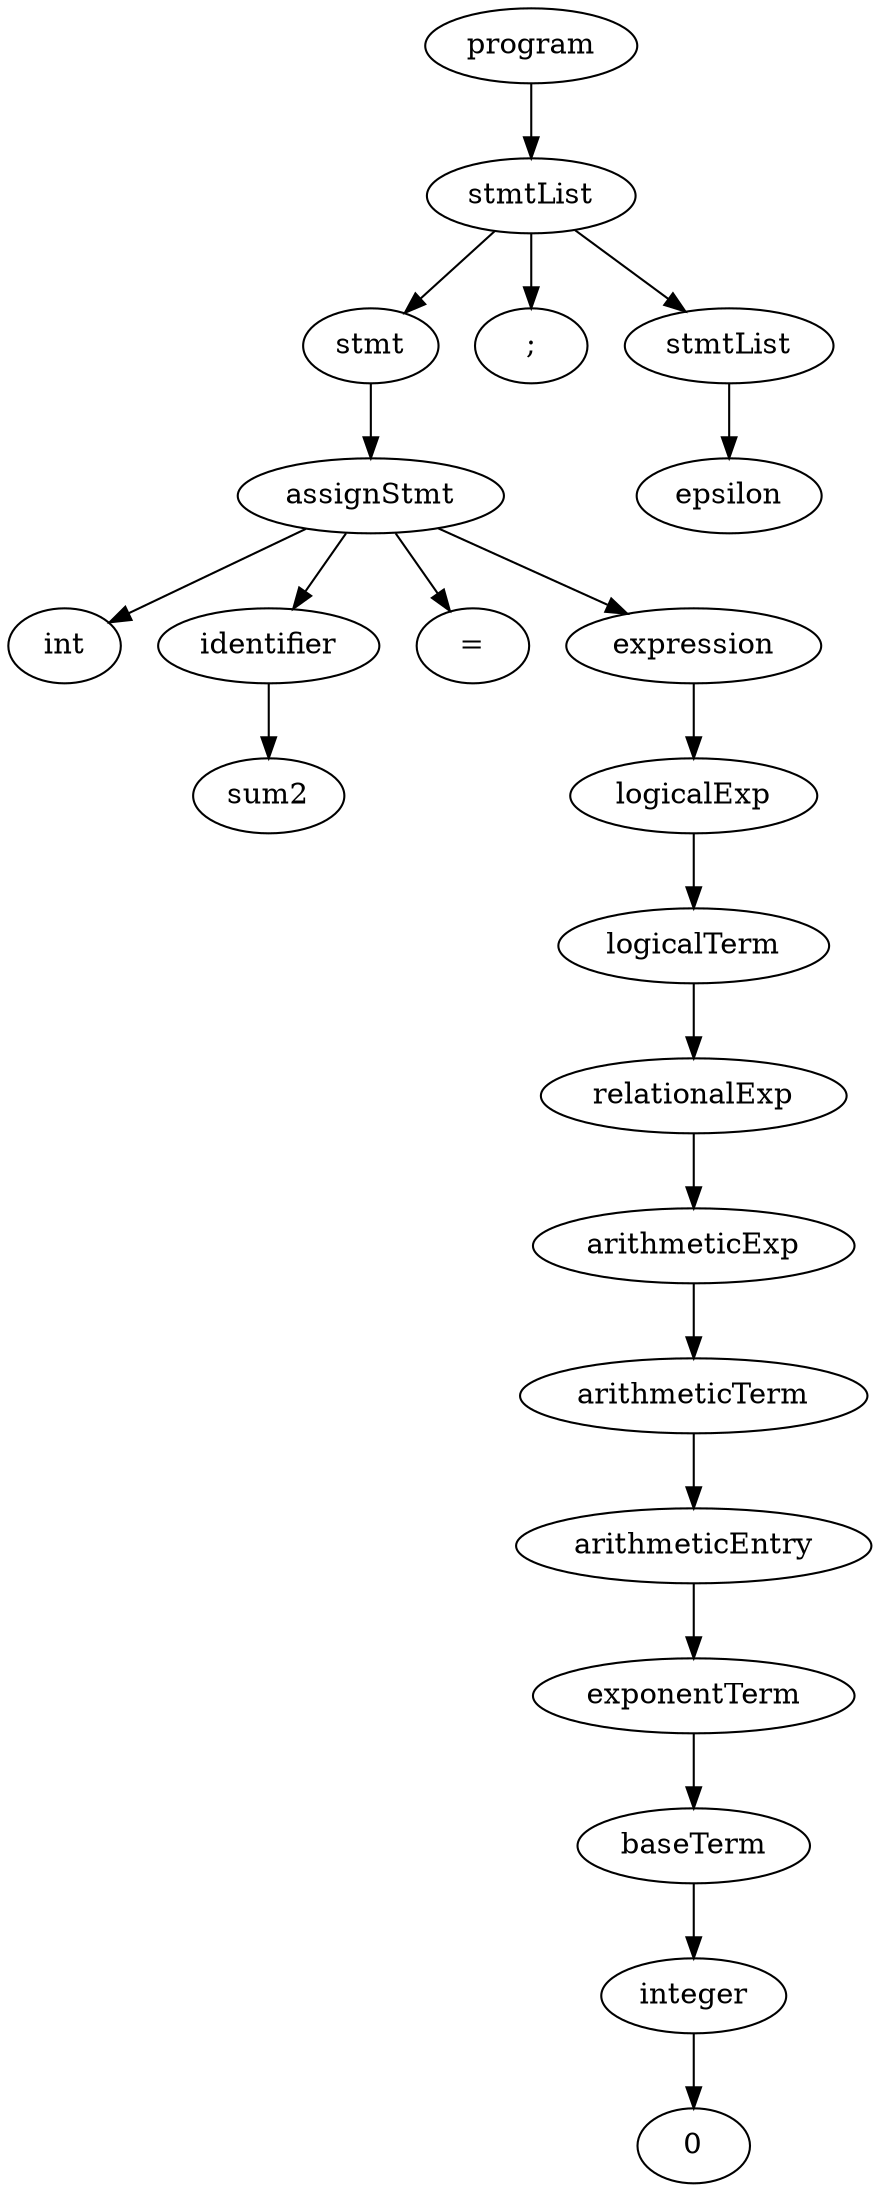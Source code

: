 
digraph "three_x_plus_1"
{
struct1 [label="program"]
struct2 [label="stmtList"]
struct3 [label="stmt"]
struct4 [label="assignStmt"]
struct5 [label="int"]
struct4->struct5
struct6 [label="identifier"]
struct7 [label="sum2"]
struct6->struct7
struct4->struct6
struct8 [label="="]
struct4->struct8
struct9 [label="expression"]
struct10 [label="logicalExp"]
struct11 [label="logicalTerm"]
struct12 [label="relationalExp"]
struct13 [label="arithmeticExp"]
struct14 [label="arithmeticTerm"]
struct15 [label="arithmeticEntry"]
struct16 [label="exponentTerm"]
struct17 [label="baseTerm"]
struct18 [label="integer"]
struct19 [label="0"]
struct18->struct19
struct17->struct18
struct16->struct17
struct15->struct16
struct14->struct15
struct13->struct14
struct12->struct13
struct11->struct12
struct10->struct11
struct9->struct10
struct4->struct9
struct3->struct4
struct2->struct3
struct20 [label=";"]
struct2->struct20
struct21 [label="stmtList"]
struct22 [label="epsilon"]
struct21->struct22
struct2->struct21
struct1->struct2
}
